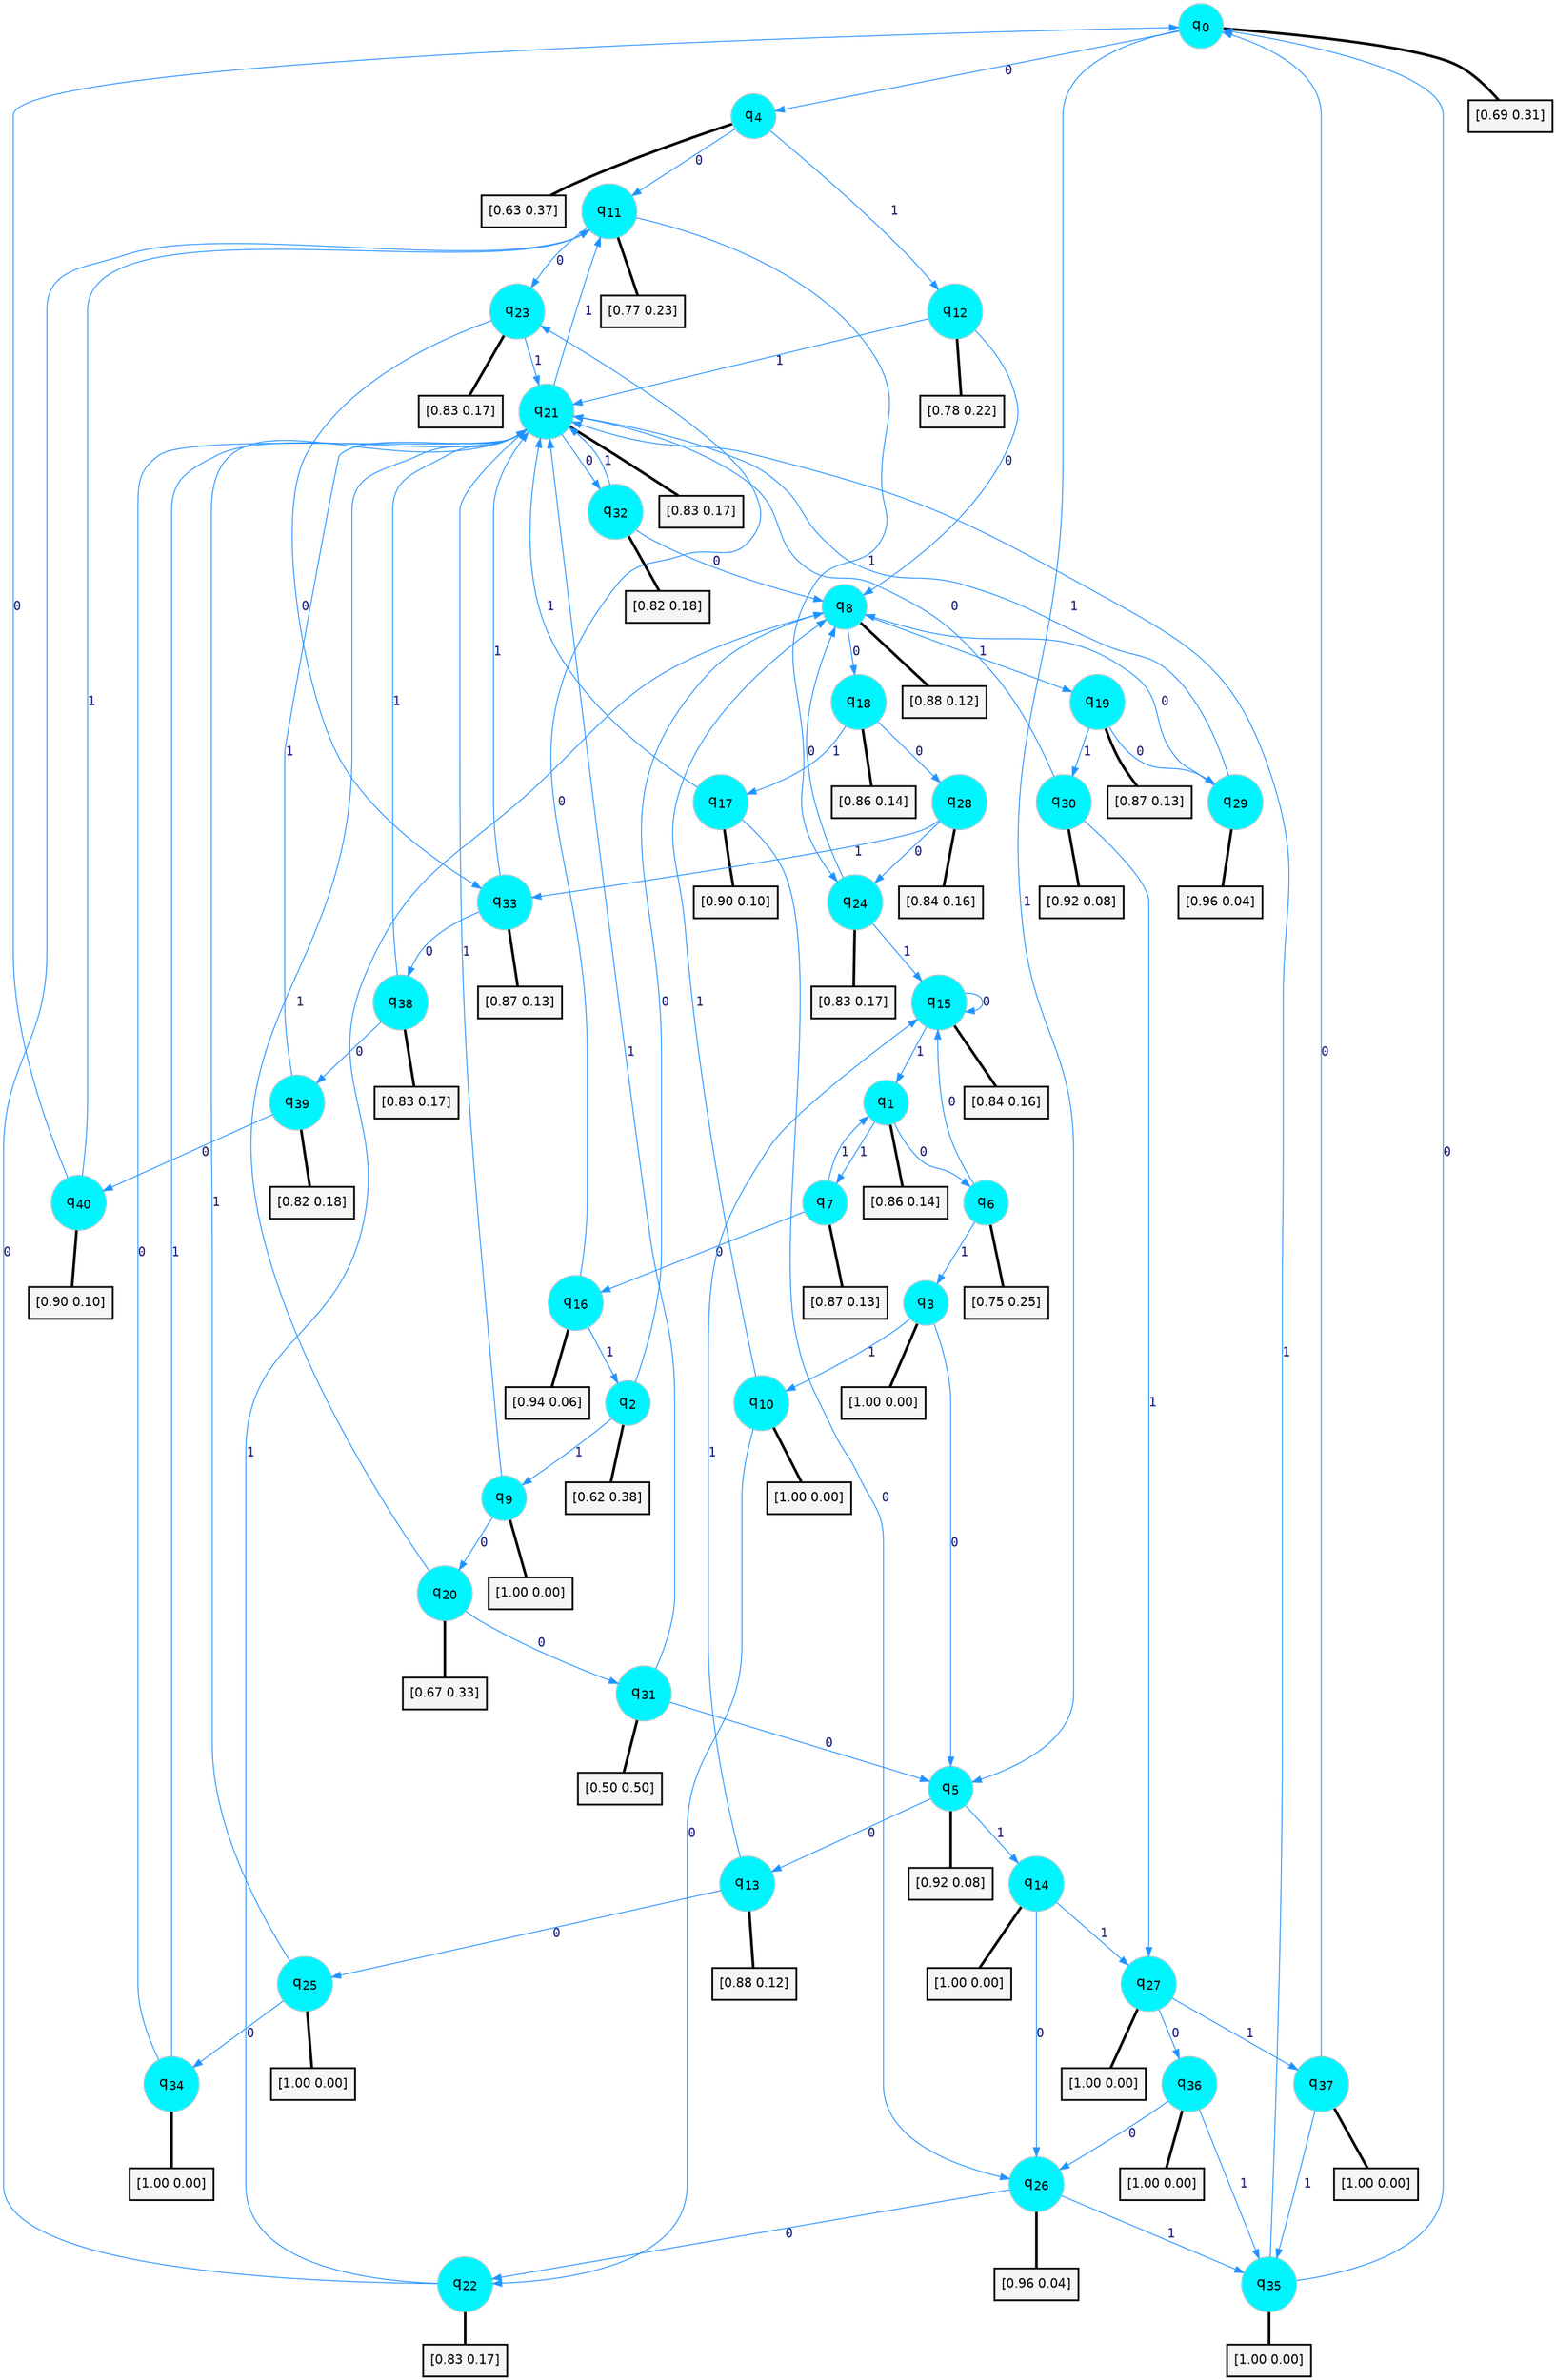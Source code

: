 digraph G {
graph [
bgcolor=transparent, dpi=300, rankdir=TD, size="40,25"];
node [
color=gray, fillcolor=turquoise1, fontcolor=black, fontname=Helvetica, fontsize=16, fontweight=bold, shape=circle, style=filled];
edge [
arrowsize=1, color=dodgerblue1, fontcolor=midnightblue, fontname=courier, fontweight=bold, penwidth=1, style=solid, weight=20];
0[label=<q<SUB>0</SUB>>];
1[label=<q<SUB>1</SUB>>];
2[label=<q<SUB>2</SUB>>];
3[label=<q<SUB>3</SUB>>];
4[label=<q<SUB>4</SUB>>];
5[label=<q<SUB>5</SUB>>];
6[label=<q<SUB>6</SUB>>];
7[label=<q<SUB>7</SUB>>];
8[label=<q<SUB>8</SUB>>];
9[label=<q<SUB>9</SUB>>];
10[label=<q<SUB>10</SUB>>];
11[label=<q<SUB>11</SUB>>];
12[label=<q<SUB>12</SUB>>];
13[label=<q<SUB>13</SUB>>];
14[label=<q<SUB>14</SUB>>];
15[label=<q<SUB>15</SUB>>];
16[label=<q<SUB>16</SUB>>];
17[label=<q<SUB>17</SUB>>];
18[label=<q<SUB>18</SUB>>];
19[label=<q<SUB>19</SUB>>];
20[label=<q<SUB>20</SUB>>];
21[label=<q<SUB>21</SUB>>];
22[label=<q<SUB>22</SUB>>];
23[label=<q<SUB>23</SUB>>];
24[label=<q<SUB>24</SUB>>];
25[label=<q<SUB>25</SUB>>];
26[label=<q<SUB>26</SUB>>];
27[label=<q<SUB>27</SUB>>];
28[label=<q<SUB>28</SUB>>];
29[label=<q<SUB>29</SUB>>];
30[label=<q<SUB>30</SUB>>];
31[label=<q<SUB>31</SUB>>];
32[label=<q<SUB>32</SUB>>];
33[label=<q<SUB>33</SUB>>];
34[label=<q<SUB>34</SUB>>];
35[label=<q<SUB>35</SUB>>];
36[label=<q<SUB>36</SUB>>];
37[label=<q<SUB>37</SUB>>];
38[label=<q<SUB>38</SUB>>];
39[label=<q<SUB>39</SUB>>];
40[label=<q<SUB>40</SUB>>];
41[label="[0.69 0.31]", shape=box,fontcolor=black, fontname=Helvetica, fontsize=14, penwidth=2, fillcolor=whitesmoke,color=black];
42[label="[0.86 0.14]", shape=box,fontcolor=black, fontname=Helvetica, fontsize=14, penwidth=2, fillcolor=whitesmoke,color=black];
43[label="[0.62 0.38]", shape=box,fontcolor=black, fontname=Helvetica, fontsize=14, penwidth=2, fillcolor=whitesmoke,color=black];
44[label="[1.00 0.00]", shape=box,fontcolor=black, fontname=Helvetica, fontsize=14, penwidth=2, fillcolor=whitesmoke,color=black];
45[label="[0.63 0.37]", shape=box,fontcolor=black, fontname=Helvetica, fontsize=14, penwidth=2, fillcolor=whitesmoke,color=black];
46[label="[0.92 0.08]", shape=box,fontcolor=black, fontname=Helvetica, fontsize=14, penwidth=2, fillcolor=whitesmoke,color=black];
47[label="[0.75 0.25]", shape=box,fontcolor=black, fontname=Helvetica, fontsize=14, penwidth=2, fillcolor=whitesmoke,color=black];
48[label="[0.87 0.13]", shape=box,fontcolor=black, fontname=Helvetica, fontsize=14, penwidth=2, fillcolor=whitesmoke,color=black];
49[label="[0.88 0.12]", shape=box,fontcolor=black, fontname=Helvetica, fontsize=14, penwidth=2, fillcolor=whitesmoke,color=black];
50[label="[1.00 0.00]", shape=box,fontcolor=black, fontname=Helvetica, fontsize=14, penwidth=2, fillcolor=whitesmoke,color=black];
51[label="[1.00 0.00]", shape=box,fontcolor=black, fontname=Helvetica, fontsize=14, penwidth=2, fillcolor=whitesmoke,color=black];
52[label="[0.77 0.23]", shape=box,fontcolor=black, fontname=Helvetica, fontsize=14, penwidth=2, fillcolor=whitesmoke,color=black];
53[label="[0.78 0.22]", shape=box,fontcolor=black, fontname=Helvetica, fontsize=14, penwidth=2, fillcolor=whitesmoke,color=black];
54[label="[0.88 0.12]", shape=box,fontcolor=black, fontname=Helvetica, fontsize=14, penwidth=2, fillcolor=whitesmoke,color=black];
55[label="[1.00 0.00]", shape=box,fontcolor=black, fontname=Helvetica, fontsize=14, penwidth=2, fillcolor=whitesmoke,color=black];
56[label="[0.84 0.16]", shape=box,fontcolor=black, fontname=Helvetica, fontsize=14, penwidth=2, fillcolor=whitesmoke,color=black];
57[label="[0.94 0.06]", shape=box,fontcolor=black, fontname=Helvetica, fontsize=14, penwidth=2, fillcolor=whitesmoke,color=black];
58[label="[0.90 0.10]", shape=box,fontcolor=black, fontname=Helvetica, fontsize=14, penwidth=2, fillcolor=whitesmoke,color=black];
59[label="[0.86 0.14]", shape=box,fontcolor=black, fontname=Helvetica, fontsize=14, penwidth=2, fillcolor=whitesmoke,color=black];
60[label="[0.87 0.13]", shape=box,fontcolor=black, fontname=Helvetica, fontsize=14, penwidth=2, fillcolor=whitesmoke,color=black];
61[label="[0.67 0.33]", shape=box,fontcolor=black, fontname=Helvetica, fontsize=14, penwidth=2, fillcolor=whitesmoke,color=black];
62[label="[0.83 0.17]", shape=box,fontcolor=black, fontname=Helvetica, fontsize=14, penwidth=2, fillcolor=whitesmoke,color=black];
63[label="[0.83 0.17]", shape=box,fontcolor=black, fontname=Helvetica, fontsize=14, penwidth=2, fillcolor=whitesmoke,color=black];
64[label="[0.83 0.17]", shape=box,fontcolor=black, fontname=Helvetica, fontsize=14, penwidth=2, fillcolor=whitesmoke,color=black];
65[label="[0.83 0.17]", shape=box,fontcolor=black, fontname=Helvetica, fontsize=14, penwidth=2, fillcolor=whitesmoke,color=black];
66[label="[1.00 0.00]", shape=box,fontcolor=black, fontname=Helvetica, fontsize=14, penwidth=2, fillcolor=whitesmoke,color=black];
67[label="[0.96 0.04]", shape=box,fontcolor=black, fontname=Helvetica, fontsize=14, penwidth=2, fillcolor=whitesmoke,color=black];
68[label="[1.00 0.00]", shape=box,fontcolor=black, fontname=Helvetica, fontsize=14, penwidth=2, fillcolor=whitesmoke,color=black];
69[label="[0.84 0.16]", shape=box,fontcolor=black, fontname=Helvetica, fontsize=14, penwidth=2, fillcolor=whitesmoke,color=black];
70[label="[0.96 0.04]", shape=box,fontcolor=black, fontname=Helvetica, fontsize=14, penwidth=2, fillcolor=whitesmoke,color=black];
71[label="[0.92 0.08]", shape=box,fontcolor=black, fontname=Helvetica, fontsize=14, penwidth=2, fillcolor=whitesmoke,color=black];
72[label="[0.50 0.50]", shape=box,fontcolor=black, fontname=Helvetica, fontsize=14, penwidth=2, fillcolor=whitesmoke,color=black];
73[label="[0.82 0.18]", shape=box,fontcolor=black, fontname=Helvetica, fontsize=14, penwidth=2, fillcolor=whitesmoke,color=black];
74[label="[0.87 0.13]", shape=box,fontcolor=black, fontname=Helvetica, fontsize=14, penwidth=2, fillcolor=whitesmoke,color=black];
75[label="[1.00 0.00]", shape=box,fontcolor=black, fontname=Helvetica, fontsize=14, penwidth=2, fillcolor=whitesmoke,color=black];
76[label="[1.00 0.00]", shape=box,fontcolor=black, fontname=Helvetica, fontsize=14, penwidth=2, fillcolor=whitesmoke,color=black];
77[label="[1.00 0.00]", shape=box,fontcolor=black, fontname=Helvetica, fontsize=14, penwidth=2, fillcolor=whitesmoke,color=black];
78[label="[1.00 0.00]", shape=box,fontcolor=black, fontname=Helvetica, fontsize=14, penwidth=2, fillcolor=whitesmoke,color=black];
79[label="[0.83 0.17]", shape=box,fontcolor=black, fontname=Helvetica, fontsize=14, penwidth=2, fillcolor=whitesmoke,color=black];
80[label="[0.82 0.18]", shape=box,fontcolor=black, fontname=Helvetica, fontsize=14, penwidth=2, fillcolor=whitesmoke,color=black];
81[label="[0.90 0.10]", shape=box,fontcolor=black, fontname=Helvetica, fontsize=14, penwidth=2, fillcolor=whitesmoke,color=black];
0->4 [label=0];
0->5 [label=1];
0->41 [arrowhead=none, penwidth=3,color=black];
1->6 [label=0];
1->7 [label=1];
1->42 [arrowhead=none, penwidth=3,color=black];
2->8 [label=0];
2->9 [label=1];
2->43 [arrowhead=none, penwidth=3,color=black];
3->5 [label=0];
3->10 [label=1];
3->44 [arrowhead=none, penwidth=3,color=black];
4->11 [label=0];
4->12 [label=1];
4->45 [arrowhead=none, penwidth=3,color=black];
5->13 [label=0];
5->14 [label=1];
5->46 [arrowhead=none, penwidth=3,color=black];
6->15 [label=0];
6->3 [label=1];
6->47 [arrowhead=none, penwidth=3,color=black];
7->16 [label=0];
7->1 [label=1];
7->48 [arrowhead=none, penwidth=3,color=black];
8->18 [label=0];
8->19 [label=1];
8->49 [arrowhead=none, penwidth=3,color=black];
9->20 [label=0];
9->21 [label=1];
9->50 [arrowhead=none, penwidth=3,color=black];
10->22 [label=0];
10->8 [label=1];
10->51 [arrowhead=none, penwidth=3,color=black];
11->23 [label=0];
11->24 [label=1];
11->52 [arrowhead=none, penwidth=3,color=black];
12->8 [label=0];
12->21 [label=1];
12->53 [arrowhead=none, penwidth=3,color=black];
13->25 [label=0];
13->15 [label=1];
13->54 [arrowhead=none, penwidth=3,color=black];
14->26 [label=0];
14->27 [label=1];
14->55 [arrowhead=none, penwidth=3,color=black];
15->15 [label=0];
15->1 [label=1];
15->56 [arrowhead=none, penwidth=3,color=black];
16->23 [label=0];
16->2 [label=1];
16->57 [arrowhead=none, penwidth=3,color=black];
17->26 [label=0];
17->21 [label=1];
17->58 [arrowhead=none, penwidth=3,color=black];
18->28 [label=0];
18->17 [label=1];
18->59 [arrowhead=none, penwidth=3,color=black];
19->29 [label=0];
19->30 [label=1];
19->60 [arrowhead=none, penwidth=3,color=black];
20->31 [label=0];
20->21 [label=1];
20->61 [arrowhead=none, penwidth=3,color=black];
21->32 [label=0];
21->11 [label=1];
21->62 [arrowhead=none, penwidth=3,color=black];
22->11 [label=0];
22->8 [label=1];
22->63 [arrowhead=none, penwidth=3,color=black];
23->33 [label=0];
23->21 [label=1];
23->64 [arrowhead=none, penwidth=3,color=black];
24->8 [label=0];
24->15 [label=1];
24->65 [arrowhead=none, penwidth=3,color=black];
25->34 [label=0];
25->21 [label=1];
25->66 [arrowhead=none, penwidth=3,color=black];
26->22 [label=0];
26->35 [label=1];
26->67 [arrowhead=none, penwidth=3,color=black];
27->36 [label=0];
27->37 [label=1];
27->68 [arrowhead=none, penwidth=3,color=black];
28->24 [label=0];
28->33 [label=1];
28->69 [arrowhead=none, penwidth=3,color=black];
29->8 [label=0];
29->21 [label=1];
29->70 [arrowhead=none, penwidth=3,color=black];
30->21 [label=0];
30->27 [label=1];
30->71 [arrowhead=none, penwidth=3,color=black];
31->5 [label=0];
31->21 [label=1];
31->72 [arrowhead=none, penwidth=3,color=black];
32->8 [label=0];
32->21 [label=1];
32->73 [arrowhead=none, penwidth=3,color=black];
33->38 [label=0];
33->21 [label=1];
33->74 [arrowhead=none, penwidth=3,color=black];
34->21 [label=0];
34->21 [label=1];
34->75 [arrowhead=none, penwidth=3,color=black];
35->0 [label=0];
35->21 [label=1];
35->76 [arrowhead=none, penwidth=3,color=black];
36->26 [label=0];
36->35 [label=1];
36->77 [arrowhead=none, penwidth=3,color=black];
37->0 [label=0];
37->35 [label=1];
37->78 [arrowhead=none, penwidth=3,color=black];
38->39 [label=0];
38->21 [label=1];
38->79 [arrowhead=none, penwidth=3,color=black];
39->40 [label=0];
39->21 [label=1];
39->80 [arrowhead=none, penwidth=3,color=black];
40->0 [label=0];
40->11 [label=1];
40->81 [arrowhead=none, penwidth=3,color=black];
}

